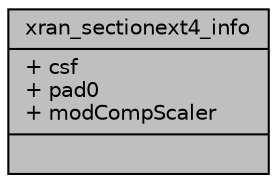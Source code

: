 digraph "xran_sectionext4_info"
{
 // LATEX_PDF_SIZE
  edge [fontname="Helvetica",fontsize="10",labelfontname="Helvetica",labelfontsize="10"];
  node [fontname="Helvetica",fontsize="10",shape=record];
  Node1 [label="{xran_sectionext4_info\n|+ csf\l+ pad0\l+ modCompScaler\l|}",height=0.2,width=0.4,color="black", fillcolor="grey75", style="filled", fontcolor="black",tooltip=" "];
}

